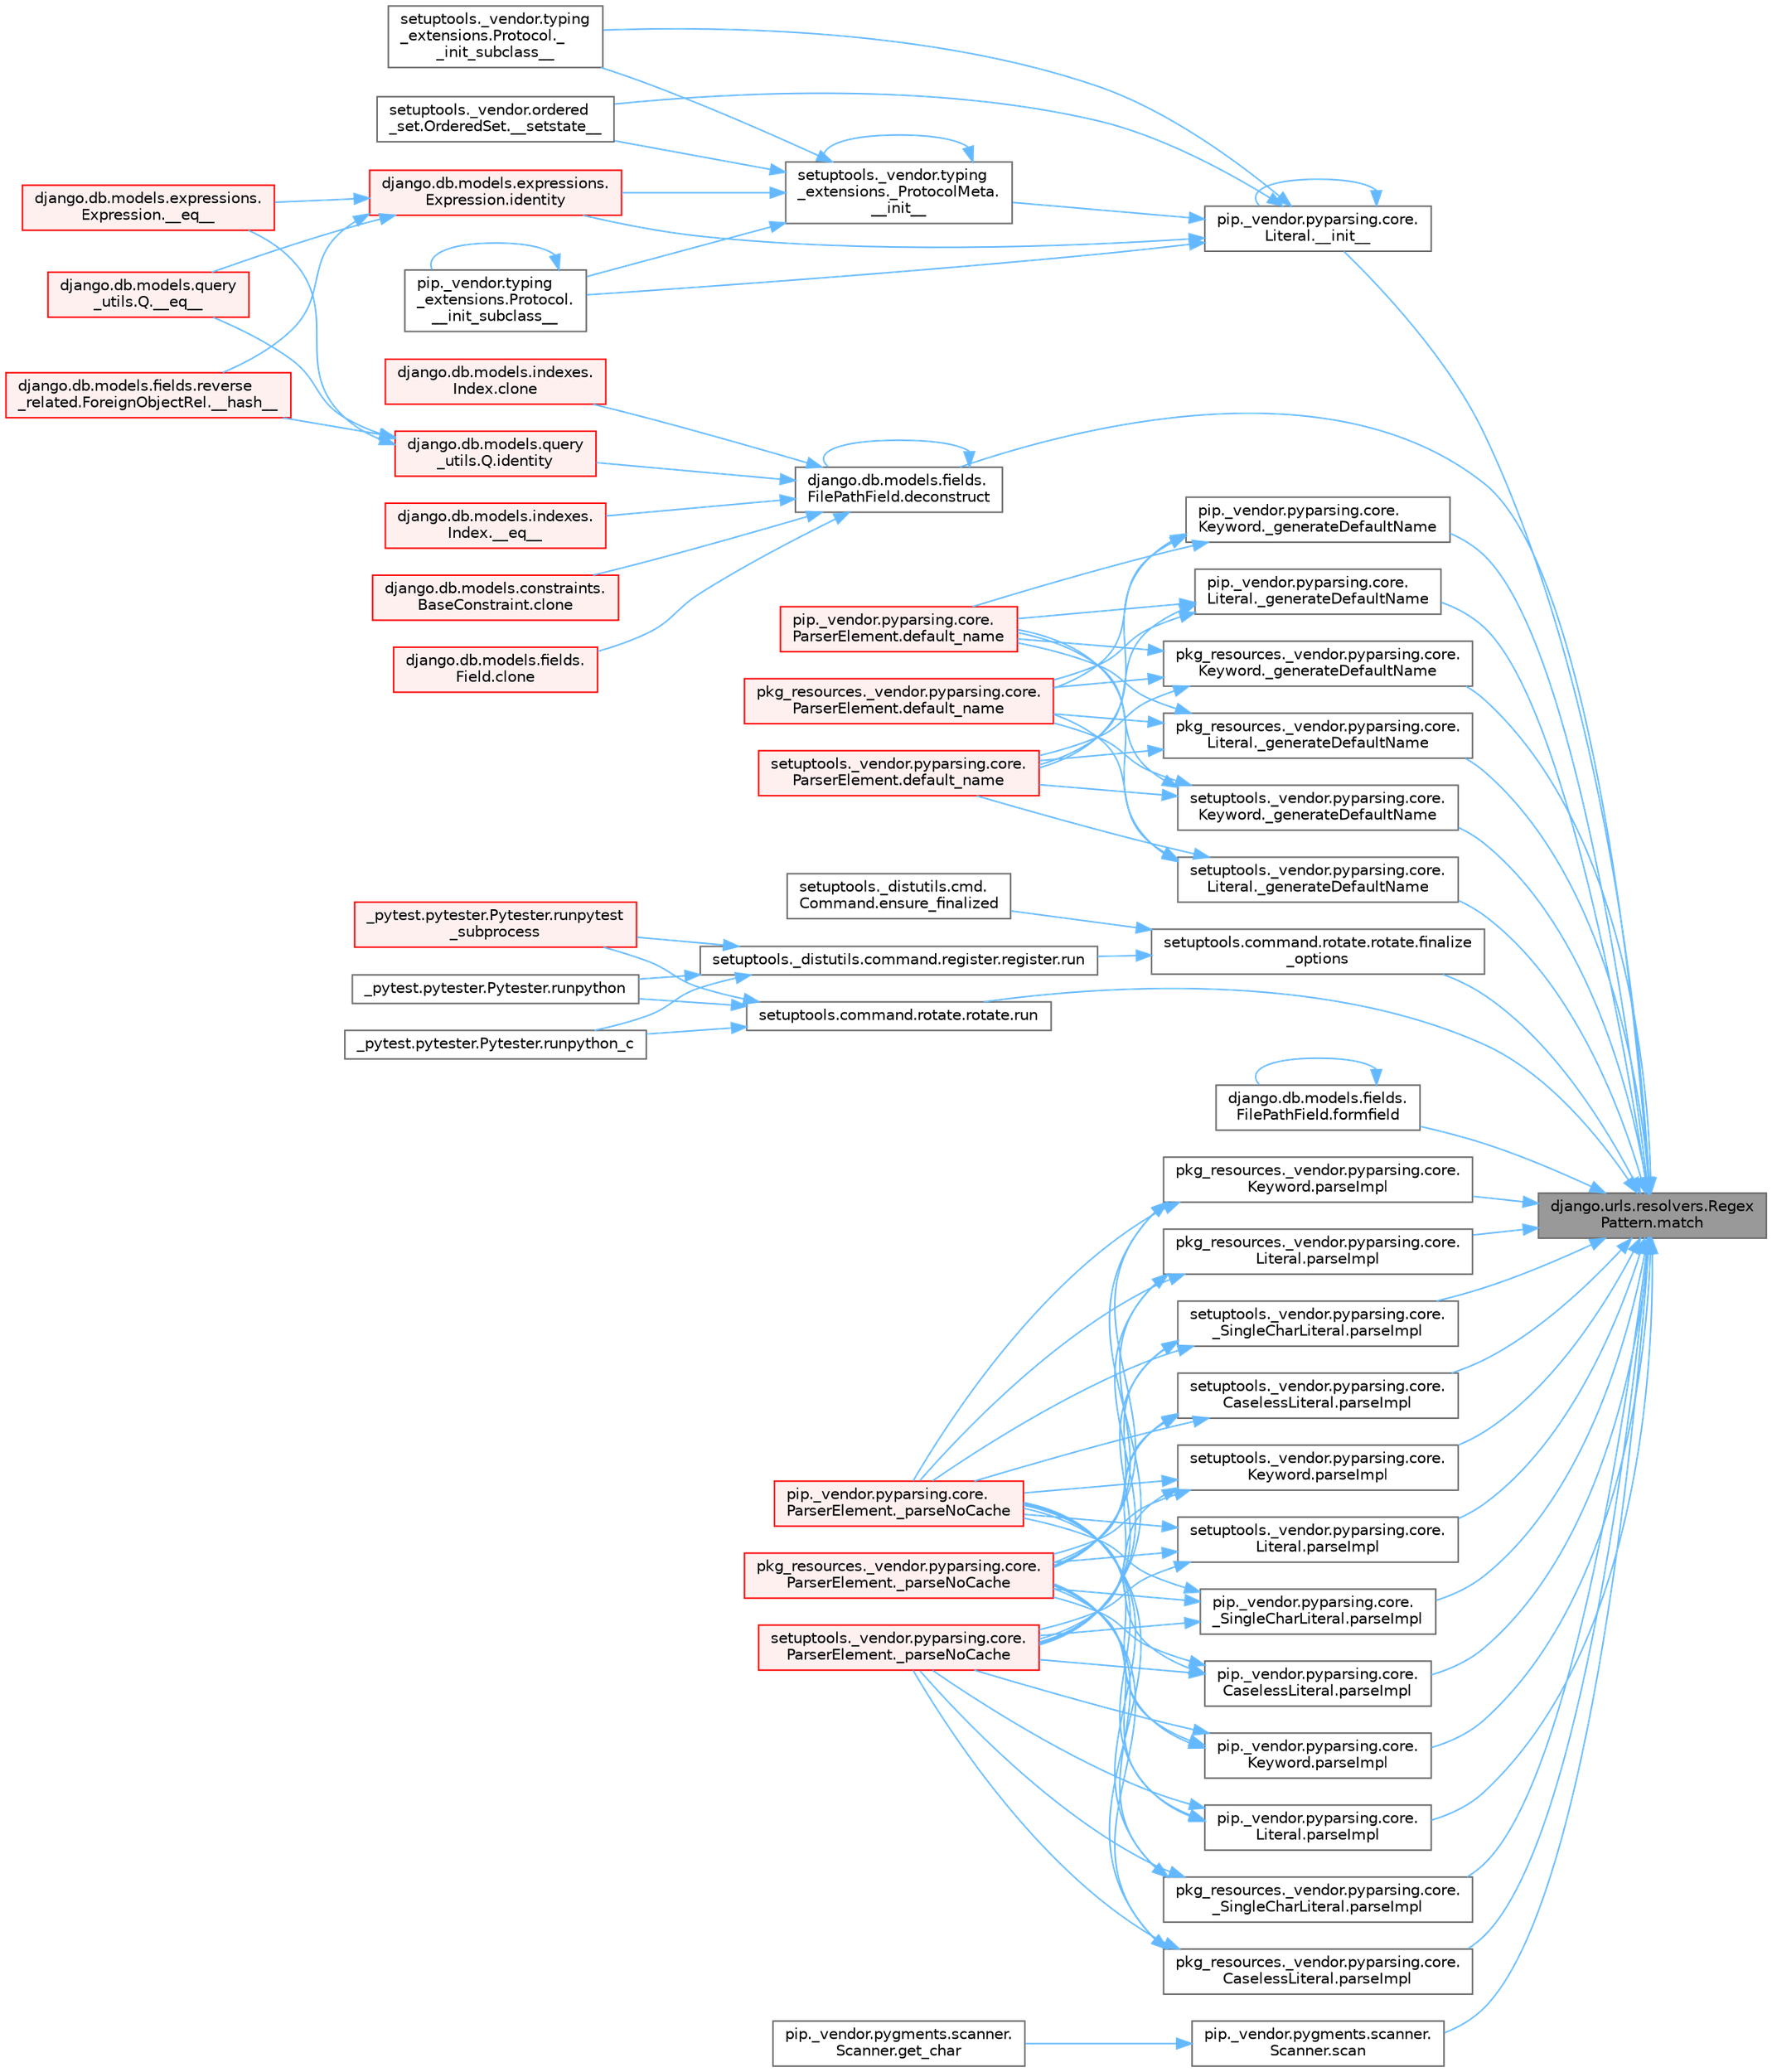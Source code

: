 digraph "django.urls.resolvers.RegexPattern.match"
{
 // LATEX_PDF_SIZE
  bgcolor="transparent";
  edge [fontname=Helvetica,fontsize=10,labelfontname=Helvetica,labelfontsize=10];
  node [fontname=Helvetica,fontsize=10,shape=box,height=0.2,width=0.4];
  rankdir="RL";
  Node1 [id="Node000001",label="django.urls.resolvers.Regex\lPattern.match",height=0.2,width=0.4,color="gray40", fillcolor="grey60", style="filled", fontcolor="black",tooltip=" "];
  Node1 -> Node2 [id="edge1_Node000001_Node000002",dir="back",color="steelblue1",style="solid",tooltip=" "];
  Node2 [id="Node000002",label="pip._vendor.pyparsing.core.\lLiteral.__init__",height=0.2,width=0.4,color="grey40", fillcolor="white", style="filled",URL="$classpip_1_1__vendor_1_1pyparsing_1_1core_1_1_literal.html#aabef57e2be5669976d8ac976e2ee0cbe",tooltip=" "];
  Node2 -> Node2 [id="edge2_Node000002_Node000002",dir="back",color="steelblue1",style="solid",tooltip=" "];
  Node2 -> Node3 [id="edge3_Node000002_Node000003",dir="back",color="steelblue1",style="solid",tooltip=" "];
  Node3 [id="Node000003",label="setuptools._vendor.typing\l_extensions._ProtocolMeta.\l__init__",height=0.2,width=0.4,color="grey40", fillcolor="white", style="filled",URL="$classsetuptools_1_1__vendor_1_1typing__extensions_1_1___protocol_meta.html#a7bbaff8ac6d19534b46bca363ee0b43a",tooltip=" "];
  Node3 -> Node3 [id="edge4_Node000003_Node000003",dir="back",color="steelblue1",style="solid",tooltip=" "];
  Node3 -> Node4 [id="edge5_Node000003_Node000004",dir="back",color="steelblue1",style="solid",tooltip=" "];
  Node4 [id="Node000004",label="pip._vendor.typing\l_extensions.Protocol.\l__init_subclass__",height=0.2,width=0.4,color="grey40", fillcolor="white", style="filled",URL="$classpip_1_1__vendor_1_1typing__extensions_1_1_protocol.html#a2916efc86cebb8aba6deb7fd30b33988",tooltip=" "];
  Node4 -> Node4 [id="edge6_Node000004_Node000004",dir="back",color="steelblue1",style="solid",tooltip=" "];
  Node3 -> Node5 [id="edge7_Node000003_Node000005",dir="back",color="steelblue1",style="solid",tooltip=" "];
  Node5 [id="Node000005",label="setuptools._vendor.typing\l_extensions.Protocol._\l_init_subclass__",height=0.2,width=0.4,color="grey40", fillcolor="white", style="filled",URL="$classsetuptools_1_1__vendor_1_1typing__extensions_1_1_protocol.html#ac6cbebc092a4724ab3704c5334059874",tooltip=" "];
  Node3 -> Node6 [id="edge8_Node000003_Node000006",dir="back",color="steelblue1",style="solid",tooltip=" "];
  Node6 [id="Node000006",label="setuptools._vendor.ordered\l_set.OrderedSet.__setstate__",height=0.2,width=0.4,color="grey40", fillcolor="white", style="filled",URL="$classsetuptools_1_1__vendor_1_1ordered__set_1_1_ordered_set.html#aa7f7de9d987829525d06db565fe1b4a1",tooltip=" "];
  Node3 -> Node7 [id="edge9_Node000003_Node000007",dir="back",color="steelblue1",style="solid",tooltip=" "];
  Node7 [id="Node000007",label="django.db.models.expressions.\lExpression.identity",height=0.2,width=0.4,color="red", fillcolor="#FFF0F0", style="filled",URL="$classdjango_1_1db_1_1models_1_1expressions_1_1_expression.html#a10048810b5eb8641acf3bc150731b925",tooltip=" "];
  Node7 -> Node8 [id="edge10_Node000007_Node000008",dir="back",color="steelblue1",style="solid",tooltip=" "];
  Node8 [id="Node000008",label="django.db.models.expressions.\lExpression.__eq__",height=0.2,width=0.4,color="red", fillcolor="#FFF0F0", style="filled",URL="$classdjango_1_1db_1_1models_1_1expressions_1_1_expression.html#adb4c2940b4e88b38771aac46593315e1",tooltip=" "];
  Node7 -> Node17 [id="edge11_Node000007_Node000017",dir="back",color="steelblue1",style="solid",tooltip=" "];
  Node17 [id="Node000017",label="django.db.models.query\l_utils.Q.__eq__",height=0.2,width=0.4,color="red", fillcolor="#FFF0F0", style="filled",URL="$classdjango_1_1db_1_1models_1_1query__utils_1_1_q.html#aa83c3e0a1d5257be65a946fcc4baf58a",tooltip=" "];
  Node7 -> Node18 [id="edge12_Node000007_Node000018",dir="back",color="steelblue1",style="solid",tooltip=" "];
  Node18 [id="Node000018",label="django.db.models.fields.reverse\l_related.ForeignObjectRel.__hash__",height=0.2,width=0.4,color="red", fillcolor="#FFF0F0", style="filled",URL="$classdjango_1_1db_1_1models_1_1fields_1_1reverse__related_1_1_foreign_object_rel.html#aa0478c97c51638ebbe5b348c9ace7a13",tooltip=" "];
  Node2 -> Node4 [id="edge13_Node000002_Node000004",dir="back",color="steelblue1",style="solid",tooltip=" "];
  Node2 -> Node5 [id="edge14_Node000002_Node000005",dir="back",color="steelblue1",style="solid",tooltip=" "];
  Node2 -> Node6 [id="edge15_Node000002_Node000006",dir="back",color="steelblue1",style="solid",tooltip=" "];
  Node2 -> Node7 [id="edge16_Node000002_Node000007",dir="back",color="steelblue1",style="solid",tooltip=" "];
  Node1 -> Node34 [id="edge17_Node000001_Node000034",dir="back",color="steelblue1",style="solid",tooltip=" "];
  Node34 [id="Node000034",label="pip._vendor.pyparsing.core.\lKeyword._generateDefaultName",height=0.2,width=0.4,color="grey40", fillcolor="white", style="filled",URL="$classpip_1_1__vendor_1_1pyparsing_1_1core_1_1_keyword.html#a31ab29e2805edb145e58ab04d153a230",tooltip=" "];
  Node34 -> Node35 [id="edge18_Node000034_Node000035",dir="back",color="steelblue1",style="solid",tooltip=" "];
  Node35 [id="Node000035",label="pip._vendor.pyparsing.core.\lParserElement.default_name",height=0.2,width=0.4,color="red", fillcolor="#FFF0F0", style="filled",URL="$classpip_1_1__vendor_1_1pyparsing_1_1core_1_1_parser_element.html#ab02291439fc47bfa9676d61f6ae066fc",tooltip=" "];
  Node34 -> Node2330 [id="edge19_Node000034_Node002330",dir="back",color="steelblue1",style="solid",tooltip=" "];
  Node2330 [id="Node002330",label="pkg_resources._vendor.pyparsing.core.\lParserElement.default_name",height=0.2,width=0.4,color="red", fillcolor="#FFF0F0", style="filled",URL="$classpkg__resources_1_1__vendor_1_1pyparsing_1_1core_1_1_parser_element.html#aa9da32bce8f103c7ec5e35743a44f667",tooltip=" "];
  Node34 -> Node2333 [id="edge20_Node000034_Node002333",dir="back",color="steelblue1",style="solid",tooltip=" "];
  Node2333 [id="Node002333",label="setuptools._vendor.pyparsing.core.\lParserElement.default_name",height=0.2,width=0.4,color="red", fillcolor="#FFF0F0", style="filled",URL="$classsetuptools_1_1__vendor_1_1pyparsing_1_1core_1_1_parser_element.html#a6b293c245a8b4769c34490c3428249b3",tooltip=" "];
  Node1 -> Node2329 [id="edge21_Node000001_Node002329",dir="back",color="steelblue1",style="solid",tooltip=" "];
  Node2329 [id="Node002329",label="pip._vendor.pyparsing.core.\lLiteral._generateDefaultName",height=0.2,width=0.4,color="grey40", fillcolor="white", style="filled",URL="$classpip_1_1__vendor_1_1pyparsing_1_1core_1_1_literal.html#a43292445d31bf5ba62d351f2b8d5605a",tooltip=" "];
  Node2329 -> Node35 [id="edge22_Node002329_Node000035",dir="back",color="steelblue1",style="solid",tooltip=" "];
  Node2329 -> Node2330 [id="edge23_Node002329_Node002330",dir="back",color="steelblue1",style="solid",tooltip=" "];
  Node2329 -> Node2333 [id="edge24_Node002329_Node002333",dir="back",color="steelblue1",style="solid",tooltip=" "];
  Node1 -> Node2334 [id="edge25_Node000001_Node002334",dir="back",color="steelblue1",style="solid",tooltip=" "];
  Node2334 [id="Node002334",label="pkg_resources._vendor.pyparsing.core.\lKeyword._generateDefaultName",height=0.2,width=0.4,color="grey40", fillcolor="white", style="filled",URL="$classpkg__resources_1_1__vendor_1_1pyparsing_1_1core_1_1_keyword.html#a315223039b2888fb49f955be9cff7b09",tooltip=" "];
  Node2334 -> Node35 [id="edge26_Node002334_Node000035",dir="back",color="steelblue1",style="solid",tooltip=" "];
  Node2334 -> Node2330 [id="edge27_Node002334_Node002330",dir="back",color="steelblue1",style="solid",tooltip=" "];
  Node2334 -> Node2333 [id="edge28_Node002334_Node002333",dir="back",color="steelblue1",style="solid",tooltip=" "];
  Node1 -> Node2335 [id="edge29_Node000001_Node002335",dir="back",color="steelblue1",style="solid",tooltip=" "];
  Node2335 [id="Node002335",label="pkg_resources._vendor.pyparsing.core.\lLiteral._generateDefaultName",height=0.2,width=0.4,color="grey40", fillcolor="white", style="filled",URL="$classpkg__resources_1_1__vendor_1_1pyparsing_1_1core_1_1_literal.html#a7a03c95358881162f9596748d0cde21e",tooltip=" "];
  Node2335 -> Node35 [id="edge30_Node002335_Node000035",dir="back",color="steelblue1",style="solid",tooltip=" "];
  Node2335 -> Node2330 [id="edge31_Node002335_Node002330",dir="back",color="steelblue1",style="solid",tooltip=" "];
  Node2335 -> Node2333 [id="edge32_Node002335_Node002333",dir="back",color="steelblue1",style="solid",tooltip=" "];
  Node1 -> Node2336 [id="edge33_Node000001_Node002336",dir="back",color="steelblue1",style="solid",tooltip=" "];
  Node2336 [id="Node002336",label="setuptools._vendor.pyparsing.core.\lKeyword._generateDefaultName",height=0.2,width=0.4,color="grey40", fillcolor="white", style="filled",URL="$classsetuptools_1_1__vendor_1_1pyparsing_1_1core_1_1_keyword.html#ae4f3c65f0707d0a23fed0f57383e3e4e",tooltip=" "];
  Node2336 -> Node35 [id="edge34_Node002336_Node000035",dir="back",color="steelblue1",style="solid",tooltip=" "];
  Node2336 -> Node2330 [id="edge35_Node002336_Node002330",dir="back",color="steelblue1",style="solid",tooltip=" "];
  Node2336 -> Node2333 [id="edge36_Node002336_Node002333",dir="back",color="steelblue1",style="solid",tooltip=" "];
  Node1 -> Node2337 [id="edge37_Node000001_Node002337",dir="back",color="steelblue1",style="solid",tooltip=" "];
  Node2337 [id="Node002337",label="setuptools._vendor.pyparsing.core.\lLiteral._generateDefaultName",height=0.2,width=0.4,color="grey40", fillcolor="white", style="filled",URL="$classsetuptools_1_1__vendor_1_1pyparsing_1_1core_1_1_literal.html#a39cde9da647a46c30a5f06ffc7a28573",tooltip=" "];
  Node2337 -> Node35 [id="edge38_Node002337_Node000035",dir="back",color="steelblue1",style="solid",tooltip=" "];
  Node2337 -> Node2330 [id="edge39_Node002337_Node002330",dir="back",color="steelblue1",style="solid",tooltip=" "];
  Node2337 -> Node2333 [id="edge40_Node002337_Node002333",dir="back",color="steelblue1",style="solid",tooltip=" "];
  Node1 -> Node1552 [id="edge41_Node000001_Node001552",dir="back",color="steelblue1",style="solid",tooltip=" "];
  Node1552 [id="Node001552",label="django.db.models.fields.\lFilePathField.deconstruct",height=0.2,width=0.4,color="grey40", fillcolor="white", style="filled",URL="$classdjango_1_1db_1_1models_1_1fields_1_1_file_path_field.html#a6a89176a77b5299ca6414c601c62dcb0",tooltip=" "];
  Node1552 -> Node506 [id="edge42_Node001552_Node000506",dir="back",color="steelblue1",style="solid",tooltip=" "];
  Node506 [id="Node000506",label="django.db.models.indexes.\lIndex.__eq__",height=0.2,width=0.4,color="red", fillcolor="#FFF0F0", style="filled",URL="$classdjango_1_1db_1_1models_1_1indexes_1_1_index.html#a610477616672fd35272d94ba513c1496",tooltip=" "];
  Node1552 -> Node507 [id="edge43_Node001552_Node000507",dir="back",color="steelblue1",style="solid",tooltip=" "];
  Node507 [id="Node000507",label="django.db.models.constraints.\lBaseConstraint.clone",height=0.2,width=0.4,color="red", fillcolor="#FFF0F0", style="filled",URL="$classdjango_1_1db_1_1models_1_1constraints_1_1_base_constraint.html#a0f02e73d4209006f6317758e83ccf8ac",tooltip=" "];
  Node1552 -> Node691 [id="edge44_Node001552_Node000691",dir="back",color="steelblue1",style="solid",tooltip=" "];
  Node691 [id="Node000691",label="django.db.models.fields.\lField.clone",height=0.2,width=0.4,color="red", fillcolor="#FFF0F0", style="filled",URL="$classdjango_1_1db_1_1models_1_1fields_1_1_field.html#aeaf9d4a620ef742dbc6414393f549ee2",tooltip=" "];
  Node1552 -> Node693 [id="edge45_Node001552_Node000693",dir="back",color="steelblue1",style="solid",tooltip=" "];
  Node693 [id="Node000693",label="django.db.models.indexes.\lIndex.clone",height=0.2,width=0.4,color="red", fillcolor="#FFF0F0", style="filled",URL="$classdjango_1_1db_1_1models_1_1indexes_1_1_index.html#aeaccf659cbc1989e539625d16602541e",tooltip=" "];
  Node1552 -> Node1552 [id="edge46_Node001552_Node001552",dir="back",color="steelblue1",style="solid",tooltip=" "];
  Node1552 -> Node712 [id="edge47_Node001552_Node000712",dir="back",color="steelblue1",style="solid",tooltip=" "];
  Node712 [id="Node000712",label="django.db.models.query\l_utils.Q.identity",height=0.2,width=0.4,color="red", fillcolor="#FFF0F0", style="filled",URL="$classdjango_1_1db_1_1models_1_1query__utils_1_1_q.html#a63129a45cd7e8fa8b4789ce076f445a3",tooltip=" "];
  Node712 -> Node8 [id="edge48_Node000712_Node000008",dir="back",color="steelblue1",style="solid",tooltip=" "];
  Node712 -> Node17 [id="edge49_Node000712_Node000017",dir="back",color="steelblue1",style="solid",tooltip=" "];
  Node712 -> Node18 [id="edge50_Node000712_Node000018",dir="back",color="steelblue1",style="solid",tooltip=" "];
  Node1 -> Node2338 [id="edge51_Node000001_Node002338",dir="back",color="steelblue1",style="solid",tooltip=" "];
  Node2338 [id="Node002338",label="setuptools.command.rotate.rotate.finalize\l_options",height=0.2,width=0.4,color="grey40", fillcolor="white", style="filled",URL="$classsetuptools_1_1command_1_1rotate_1_1rotate.html#aed1e56d8e1336d87779bac825e8d8f72",tooltip=" "];
  Node2338 -> Node25 [id="edge52_Node002338_Node000025",dir="back",color="steelblue1",style="solid",tooltip=" "];
  Node25 [id="Node000025",label="setuptools._distutils.cmd.\lCommand.ensure_finalized",height=0.2,width=0.4,color="grey40", fillcolor="white", style="filled",URL="$classsetuptools_1_1__distutils_1_1cmd_1_1_command.html#a3d586ca13afbfed87a11872fd15515ab",tooltip=" "];
  Node2338 -> Node26 [id="edge53_Node002338_Node000026",dir="back",color="steelblue1",style="solid",tooltip=" "];
  Node26 [id="Node000026",label="setuptools._distutils.command.register.register.run",height=0.2,width=0.4,color="grey40", fillcolor="white", style="filled",URL="$classsetuptools_1_1__distutils_1_1command_1_1register_1_1register.html#a2c04b126757f477c907033d7f3d0e169",tooltip=" "];
  Node26 -> Node27 [id="edge54_Node000026_Node000027",dir="back",color="steelblue1",style="solid",tooltip=" "];
  Node27 [id="Node000027",label="_pytest.pytester.Pytester.runpytest\l_subprocess",height=0.2,width=0.4,color="red", fillcolor="#FFF0F0", style="filled",URL="$class__pytest_1_1pytester_1_1_pytester.html#a59323c6d6a1469a1206f1c0b8fce99c9",tooltip=" "];
  Node26 -> Node29 [id="edge55_Node000026_Node000029",dir="back",color="steelblue1",style="solid",tooltip=" "];
  Node29 [id="Node000029",label="_pytest.pytester.Pytester.runpython",height=0.2,width=0.4,color="grey40", fillcolor="white", style="filled",URL="$class__pytest_1_1pytester_1_1_pytester.html#a4e0c539507f15fd333cf618faf9687ef",tooltip=" "];
  Node26 -> Node30 [id="edge56_Node000026_Node000030",dir="back",color="steelblue1",style="solid",tooltip=" "];
  Node30 [id="Node000030",label="_pytest.pytester.Pytester.runpython_c",height=0.2,width=0.4,color="grey40", fillcolor="white", style="filled",URL="$class__pytest_1_1pytester_1_1_pytester.html#aea789acfe206d9c40d9a6bf54a337f2a",tooltip=" "];
  Node1 -> Node2101 [id="edge57_Node000001_Node002101",dir="back",color="steelblue1",style="solid",tooltip=" "];
  Node2101 [id="Node002101",label="django.db.models.fields.\lFilePathField.formfield",height=0.2,width=0.4,color="grey40", fillcolor="white", style="filled",URL="$classdjango_1_1db_1_1models_1_1fields_1_1_file_path_field.html#a985a8ecb0edfec636b22fb5b399e2a7a",tooltip=" "];
  Node2101 -> Node2101 [id="edge58_Node002101_Node002101",dir="back",color="steelblue1",style="solid",tooltip=" "];
  Node1 -> Node2339 [id="edge59_Node000001_Node002339",dir="back",color="steelblue1",style="solid",tooltip=" "];
  Node2339 [id="Node002339",label="pip._vendor.pyparsing.core.\l_SingleCharLiteral.parseImpl",height=0.2,width=0.4,color="grey40", fillcolor="white", style="filled",URL="$classpip_1_1__vendor_1_1pyparsing_1_1core_1_1___single_char_literal.html#a652670f3410246822ff51aa2145dbc8e",tooltip=" "];
  Node2339 -> Node2340 [id="edge60_Node002339_Node002340",dir="back",color="steelblue1",style="solid",tooltip=" "];
  Node2340 [id="Node002340",label="pip._vendor.pyparsing.core.\lParserElement._parseNoCache",height=0.2,width=0.4,color="red", fillcolor="#FFF0F0", style="filled",URL="$classpip_1_1__vendor_1_1pyparsing_1_1core_1_1_parser_element.html#af319bff1f8ae463c29689bc902788e50",tooltip=" "];
  Node2339 -> Node2344 [id="edge61_Node002339_Node002344",dir="back",color="steelblue1",style="solid",tooltip=" "];
  Node2344 [id="Node002344",label="pkg_resources._vendor.pyparsing.core.\lParserElement._parseNoCache",height=0.2,width=0.4,color="red", fillcolor="#FFF0F0", style="filled",URL="$classpkg__resources_1_1__vendor_1_1pyparsing_1_1core_1_1_parser_element.html#ae74acbecf9daa6eccbb3c02112745915",tooltip=" "];
  Node2339 -> Node2345 [id="edge62_Node002339_Node002345",dir="back",color="steelblue1",style="solid",tooltip=" "];
  Node2345 [id="Node002345",label="setuptools._vendor.pyparsing.core.\lParserElement._parseNoCache",height=0.2,width=0.4,color="red", fillcolor="#FFF0F0", style="filled",URL="$classsetuptools_1_1__vendor_1_1pyparsing_1_1core_1_1_parser_element.html#ac87deeca77414208ea7ac3e6f23accc5",tooltip=" "];
  Node1 -> Node2346 [id="edge63_Node000001_Node002346",dir="back",color="steelblue1",style="solid",tooltip=" "];
  Node2346 [id="Node002346",label="pip._vendor.pyparsing.core.\lCaselessLiteral.parseImpl",height=0.2,width=0.4,color="grey40", fillcolor="white", style="filled",URL="$classpip_1_1__vendor_1_1pyparsing_1_1core_1_1_caseless_literal.html#a529fc6ddb5edd3ddec08b9f035a7a050",tooltip=" "];
  Node2346 -> Node2340 [id="edge64_Node002346_Node002340",dir="back",color="steelblue1",style="solid",tooltip=" "];
  Node2346 -> Node2344 [id="edge65_Node002346_Node002344",dir="back",color="steelblue1",style="solid",tooltip=" "];
  Node2346 -> Node2345 [id="edge66_Node002346_Node002345",dir="back",color="steelblue1",style="solid",tooltip=" "];
  Node1 -> Node2347 [id="edge67_Node000001_Node002347",dir="back",color="steelblue1",style="solid",tooltip=" "];
  Node2347 [id="Node002347",label="pip._vendor.pyparsing.core.\lKeyword.parseImpl",height=0.2,width=0.4,color="grey40", fillcolor="white", style="filled",URL="$classpip_1_1__vendor_1_1pyparsing_1_1core_1_1_keyword.html#adca1f98eb489ed595b58f3292b0baa0a",tooltip=" "];
  Node2347 -> Node2340 [id="edge68_Node002347_Node002340",dir="back",color="steelblue1",style="solid",tooltip=" "];
  Node2347 -> Node2344 [id="edge69_Node002347_Node002344",dir="back",color="steelblue1",style="solid",tooltip=" "];
  Node2347 -> Node2345 [id="edge70_Node002347_Node002345",dir="back",color="steelblue1",style="solid",tooltip=" "];
  Node1 -> Node2348 [id="edge71_Node000001_Node002348",dir="back",color="steelblue1",style="solid",tooltip=" "];
  Node2348 [id="Node002348",label="pip._vendor.pyparsing.core.\lLiteral.parseImpl",height=0.2,width=0.4,color="grey40", fillcolor="white", style="filled",URL="$classpip_1_1__vendor_1_1pyparsing_1_1core_1_1_literal.html#afb2a2d3515ec92ed8a9df64e9c924f52",tooltip=" "];
  Node2348 -> Node2340 [id="edge72_Node002348_Node002340",dir="back",color="steelblue1",style="solid",tooltip=" "];
  Node2348 -> Node2344 [id="edge73_Node002348_Node002344",dir="back",color="steelblue1",style="solid",tooltip=" "];
  Node2348 -> Node2345 [id="edge74_Node002348_Node002345",dir="back",color="steelblue1",style="solid",tooltip=" "];
  Node1 -> Node2349 [id="edge75_Node000001_Node002349",dir="back",color="steelblue1",style="solid",tooltip=" "];
  Node2349 [id="Node002349",label="pkg_resources._vendor.pyparsing.core.\l_SingleCharLiteral.parseImpl",height=0.2,width=0.4,color="grey40", fillcolor="white", style="filled",URL="$classpkg__resources_1_1__vendor_1_1pyparsing_1_1core_1_1___single_char_literal.html#af2faa325701ba5155da17d003e0b4adc",tooltip=" "];
  Node2349 -> Node2340 [id="edge76_Node002349_Node002340",dir="back",color="steelblue1",style="solid",tooltip=" "];
  Node2349 -> Node2344 [id="edge77_Node002349_Node002344",dir="back",color="steelblue1",style="solid",tooltip=" "];
  Node2349 -> Node2345 [id="edge78_Node002349_Node002345",dir="back",color="steelblue1",style="solid",tooltip=" "];
  Node1 -> Node2350 [id="edge79_Node000001_Node002350",dir="back",color="steelblue1",style="solid",tooltip=" "];
  Node2350 [id="Node002350",label="pkg_resources._vendor.pyparsing.core.\lCaselessLiteral.parseImpl",height=0.2,width=0.4,color="grey40", fillcolor="white", style="filled",URL="$classpkg__resources_1_1__vendor_1_1pyparsing_1_1core_1_1_caseless_literal.html#a48dd01bc7a66c04ba76a32e8d979dcd4",tooltip=" "];
  Node2350 -> Node2340 [id="edge80_Node002350_Node002340",dir="back",color="steelblue1",style="solid",tooltip=" "];
  Node2350 -> Node2344 [id="edge81_Node002350_Node002344",dir="back",color="steelblue1",style="solid",tooltip=" "];
  Node2350 -> Node2345 [id="edge82_Node002350_Node002345",dir="back",color="steelblue1",style="solid",tooltip=" "];
  Node1 -> Node2351 [id="edge83_Node000001_Node002351",dir="back",color="steelblue1",style="solid",tooltip=" "];
  Node2351 [id="Node002351",label="pkg_resources._vendor.pyparsing.core.\lKeyword.parseImpl",height=0.2,width=0.4,color="grey40", fillcolor="white", style="filled",URL="$classpkg__resources_1_1__vendor_1_1pyparsing_1_1core_1_1_keyword.html#af48ef000b385c729289bf07ff91ebb59",tooltip=" "];
  Node2351 -> Node2340 [id="edge84_Node002351_Node002340",dir="back",color="steelblue1",style="solid",tooltip=" "];
  Node2351 -> Node2344 [id="edge85_Node002351_Node002344",dir="back",color="steelblue1",style="solid",tooltip=" "];
  Node2351 -> Node2345 [id="edge86_Node002351_Node002345",dir="back",color="steelblue1",style="solid",tooltip=" "];
  Node1 -> Node2352 [id="edge87_Node000001_Node002352",dir="back",color="steelblue1",style="solid",tooltip=" "];
  Node2352 [id="Node002352",label="pkg_resources._vendor.pyparsing.core.\lLiteral.parseImpl",height=0.2,width=0.4,color="grey40", fillcolor="white", style="filled",URL="$classpkg__resources_1_1__vendor_1_1pyparsing_1_1core_1_1_literal.html#a0857370d83f9ade94c41e6c542775e52",tooltip=" "];
  Node2352 -> Node2340 [id="edge88_Node002352_Node002340",dir="back",color="steelblue1",style="solid",tooltip=" "];
  Node2352 -> Node2344 [id="edge89_Node002352_Node002344",dir="back",color="steelblue1",style="solid",tooltip=" "];
  Node2352 -> Node2345 [id="edge90_Node002352_Node002345",dir="back",color="steelblue1",style="solid",tooltip=" "];
  Node1 -> Node2353 [id="edge91_Node000001_Node002353",dir="back",color="steelblue1",style="solid",tooltip=" "];
  Node2353 [id="Node002353",label="setuptools._vendor.pyparsing.core.\l_SingleCharLiteral.parseImpl",height=0.2,width=0.4,color="grey40", fillcolor="white", style="filled",URL="$classsetuptools_1_1__vendor_1_1pyparsing_1_1core_1_1___single_char_literal.html#ac8c4449209a6891c8972444e5aba66c0",tooltip=" "];
  Node2353 -> Node2340 [id="edge92_Node002353_Node002340",dir="back",color="steelblue1",style="solid",tooltip=" "];
  Node2353 -> Node2344 [id="edge93_Node002353_Node002344",dir="back",color="steelblue1",style="solid",tooltip=" "];
  Node2353 -> Node2345 [id="edge94_Node002353_Node002345",dir="back",color="steelblue1",style="solid",tooltip=" "];
  Node1 -> Node2354 [id="edge95_Node000001_Node002354",dir="back",color="steelblue1",style="solid",tooltip=" "];
  Node2354 [id="Node002354",label="setuptools._vendor.pyparsing.core.\lCaselessLiteral.parseImpl",height=0.2,width=0.4,color="grey40", fillcolor="white", style="filled",URL="$classsetuptools_1_1__vendor_1_1pyparsing_1_1core_1_1_caseless_literal.html#af1136a538e4ebde734ca17347cd525d2",tooltip=" "];
  Node2354 -> Node2340 [id="edge96_Node002354_Node002340",dir="back",color="steelblue1",style="solid",tooltip=" "];
  Node2354 -> Node2344 [id="edge97_Node002354_Node002344",dir="back",color="steelblue1",style="solid",tooltip=" "];
  Node2354 -> Node2345 [id="edge98_Node002354_Node002345",dir="back",color="steelblue1",style="solid",tooltip=" "];
  Node1 -> Node2355 [id="edge99_Node000001_Node002355",dir="back",color="steelblue1",style="solid",tooltip=" "];
  Node2355 [id="Node002355",label="setuptools._vendor.pyparsing.core.\lKeyword.parseImpl",height=0.2,width=0.4,color="grey40", fillcolor="white", style="filled",URL="$classsetuptools_1_1__vendor_1_1pyparsing_1_1core_1_1_keyword.html#a0f367b0630cc69a9659123d67f9a9a7f",tooltip=" "];
  Node2355 -> Node2340 [id="edge100_Node002355_Node002340",dir="back",color="steelblue1",style="solid",tooltip=" "];
  Node2355 -> Node2344 [id="edge101_Node002355_Node002344",dir="back",color="steelblue1",style="solid",tooltip=" "];
  Node2355 -> Node2345 [id="edge102_Node002355_Node002345",dir="back",color="steelblue1",style="solid",tooltip=" "];
  Node1 -> Node2356 [id="edge103_Node000001_Node002356",dir="back",color="steelblue1",style="solid",tooltip=" "];
  Node2356 [id="Node002356",label="setuptools._vendor.pyparsing.core.\lLiteral.parseImpl",height=0.2,width=0.4,color="grey40", fillcolor="white", style="filled",URL="$classsetuptools_1_1__vendor_1_1pyparsing_1_1core_1_1_literal.html#a92f85cda9c0c060c528390039284d028",tooltip=" "];
  Node2356 -> Node2340 [id="edge104_Node002356_Node002340",dir="back",color="steelblue1",style="solid",tooltip=" "];
  Node2356 -> Node2344 [id="edge105_Node002356_Node002344",dir="back",color="steelblue1",style="solid",tooltip=" "];
  Node2356 -> Node2345 [id="edge106_Node002356_Node002345",dir="back",color="steelblue1",style="solid",tooltip=" "];
  Node1 -> Node2297 [id="edge107_Node000001_Node002297",dir="back",color="steelblue1",style="solid",tooltip=" "];
  Node2297 [id="Node002297",label="setuptools.command.rotate.rotate.run",height=0.2,width=0.4,color="grey40", fillcolor="white", style="filled",URL="$classsetuptools_1_1command_1_1rotate_1_1rotate.html#a9054b17464c6a651b9c7e2ec5ea23fcf",tooltip=" "];
  Node2297 -> Node27 [id="edge108_Node002297_Node000027",dir="back",color="steelblue1",style="solid",tooltip=" "];
  Node2297 -> Node29 [id="edge109_Node002297_Node000029",dir="back",color="steelblue1",style="solid",tooltip=" "];
  Node2297 -> Node30 [id="edge110_Node002297_Node000030",dir="back",color="steelblue1",style="solid",tooltip=" "];
  Node1 -> Node2357 [id="edge111_Node000001_Node002357",dir="back",color="steelblue1",style="solid",tooltip=" "];
  Node2357 [id="Node002357",label="pip._vendor.pygments.scanner.\lScanner.scan",height=0.2,width=0.4,color="grey40", fillcolor="white", style="filled",URL="$classpip_1_1__vendor_1_1pygments_1_1scanner_1_1_scanner.html#ad5d78ecbc95ccf586582a0734e4b6faf",tooltip=" "];
  Node2357 -> Node2358 [id="edge112_Node002357_Node002358",dir="back",color="steelblue1",style="solid",tooltip=" "];
  Node2358 [id="Node002358",label="pip._vendor.pygments.scanner.\lScanner.get_char",height=0.2,width=0.4,color="grey40", fillcolor="white", style="filled",URL="$classpip_1_1__vendor_1_1pygments_1_1scanner_1_1_scanner.html#aef99ab9f8fc024928948fe6be511ce90",tooltip=" "];
}
